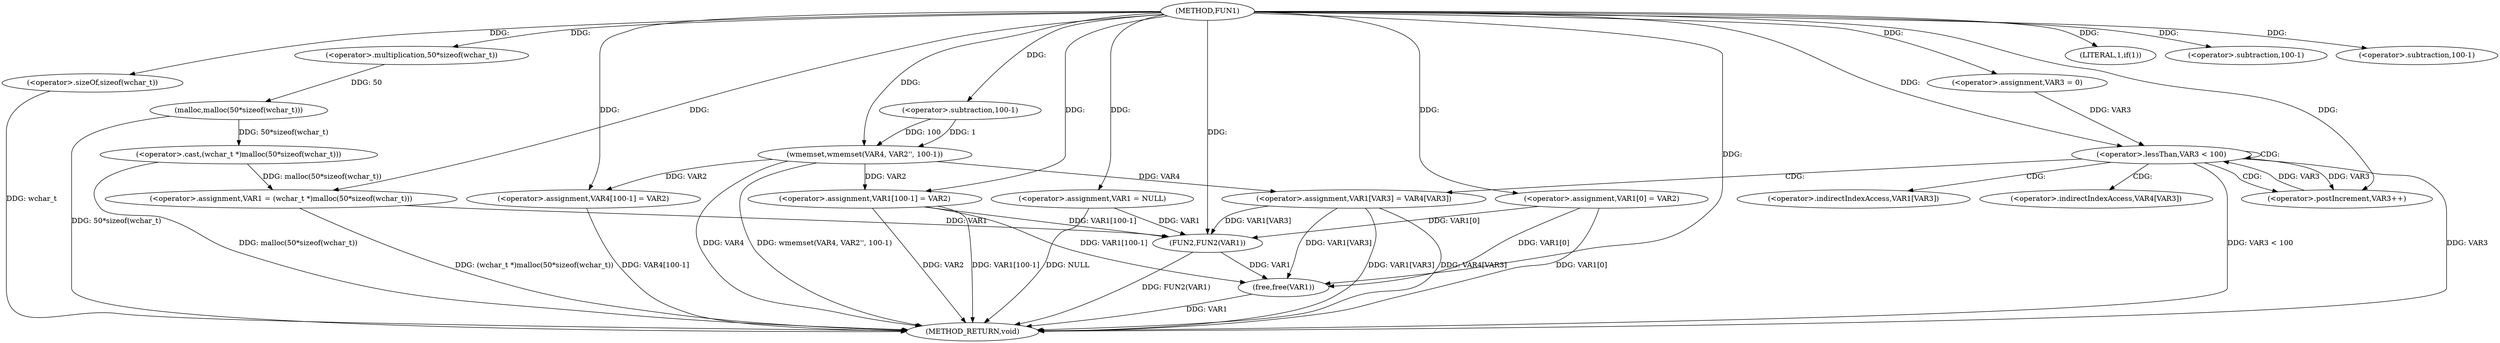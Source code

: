 digraph FUN1 {  
"1000100" [label = "(METHOD,FUN1)" ]
"1000167" [label = "(METHOD_RETURN,void)" ]
"1000103" [label = "(<operator>.assignment,VAR1 = NULL)" ]
"1000107" [label = "(LITERAL,1,if(1))" ]
"1000109" [label = "(<operator>.assignment,VAR1 = (wchar_t *)malloc(50*sizeof(wchar_t)))" ]
"1000111" [label = "(<operator>.cast,(wchar_t *)malloc(50*sizeof(wchar_t)))" ]
"1000113" [label = "(malloc,malloc(50*sizeof(wchar_t)))" ]
"1000114" [label = "(<operator>.multiplication,50*sizeof(wchar_t))" ]
"1000116" [label = "(<operator>.sizeOf,sizeof(wchar_t))" ]
"1000118" [label = "(<operator>.assignment,VAR1[0] = VAR2)" ]
"1000126" [label = "(wmemset,wmemset(VAR4, VAR2'', 100-1))" ]
"1000129" [label = "(<operator>.subtraction,100-1)" ]
"1000132" [label = "(<operator>.assignment,VAR4[100-1] = VAR2)" ]
"1000135" [label = "(<operator>.subtraction,100-1)" ]
"1000140" [label = "(<operator>.assignment,VAR3 = 0)" ]
"1000143" [label = "(<operator>.lessThan,VAR3 < 100)" ]
"1000146" [label = "(<operator>.postIncrement,VAR3++)" ]
"1000149" [label = "(<operator>.assignment,VAR1[VAR3] = VAR4[VAR3])" ]
"1000156" [label = "(<operator>.assignment,VAR1[100-1] = VAR2)" ]
"1000159" [label = "(<operator>.subtraction,100-1)" ]
"1000163" [label = "(FUN2,FUN2(VAR1))" ]
"1000165" [label = "(free,free(VAR1))" ]
"1000150" [label = "(<operator>.indirectIndexAccess,VAR1[VAR3])" ]
"1000153" [label = "(<operator>.indirectIndexAccess,VAR4[VAR3])" ]
  "1000126" -> "1000167"  [ label = "DDG: wmemset(VAR4, VAR2'', 100-1)"] 
  "1000156" -> "1000167"  [ label = "DDG: VAR1[100-1]"] 
  "1000103" -> "1000167"  [ label = "DDG: NULL"] 
  "1000113" -> "1000167"  [ label = "DDG: 50*sizeof(wchar_t)"] 
  "1000132" -> "1000167"  [ label = "DDG: VAR4[100-1]"] 
  "1000111" -> "1000167"  [ label = "DDG: malloc(50*sizeof(wchar_t))"] 
  "1000143" -> "1000167"  [ label = "DDG: VAR3 < 100"] 
  "1000149" -> "1000167"  [ label = "DDG: VAR1[VAR3]"] 
  "1000118" -> "1000167"  [ label = "DDG: VAR1[0]"] 
  "1000116" -> "1000167"  [ label = "DDG: wchar_t"] 
  "1000165" -> "1000167"  [ label = "DDG: VAR1"] 
  "1000143" -> "1000167"  [ label = "DDG: VAR3"] 
  "1000126" -> "1000167"  [ label = "DDG: VAR4"] 
  "1000149" -> "1000167"  [ label = "DDG: VAR4[VAR3]"] 
  "1000163" -> "1000167"  [ label = "DDG: FUN2(VAR1)"] 
  "1000156" -> "1000167"  [ label = "DDG: VAR2"] 
  "1000109" -> "1000167"  [ label = "DDG: (wchar_t *)malloc(50*sizeof(wchar_t))"] 
  "1000100" -> "1000103"  [ label = "DDG: "] 
  "1000100" -> "1000107"  [ label = "DDG: "] 
  "1000111" -> "1000109"  [ label = "DDG: malloc(50*sizeof(wchar_t))"] 
  "1000100" -> "1000109"  [ label = "DDG: "] 
  "1000113" -> "1000111"  [ label = "DDG: 50*sizeof(wchar_t)"] 
  "1000114" -> "1000113"  [ label = "DDG: 50"] 
  "1000100" -> "1000114"  [ label = "DDG: "] 
  "1000100" -> "1000116"  [ label = "DDG: "] 
  "1000100" -> "1000118"  [ label = "DDG: "] 
  "1000100" -> "1000126"  [ label = "DDG: "] 
  "1000129" -> "1000126"  [ label = "DDG: 100"] 
  "1000129" -> "1000126"  [ label = "DDG: 1"] 
  "1000100" -> "1000129"  [ label = "DDG: "] 
  "1000126" -> "1000132"  [ label = "DDG: VAR2"] 
  "1000100" -> "1000132"  [ label = "DDG: "] 
  "1000100" -> "1000135"  [ label = "DDG: "] 
  "1000100" -> "1000140"  [ label = "DDG: "] 
  "1000140" -> "1000143"  [ label = "DDG: VAR3"] 
  "1000146" -> "1000143"  [ label = "DDG: VAR3"] 
  "1000100" -> "1000143"  [ label = "DDG: "] 
  "1000143" -> "1000146"  [ label = "DDG: VAR3"] 
  "1000100" -> "1000146"  [ label = "DDG: "] 
  "1000126" -> "1000149"  [ label = "DDG: VAR4"] 
  "1000100" -> "1000156"  [ label = "DDG: "] 
  "1000126" -> "1000156"  [ label = "DDG: VAR2"] 
  "1000100" -> "1000159"  [ label = "DDG: "] 
  "1000156" -> "1000163"  [ label = "DDG: VAR1[100-1]"] 
  "1000103" -> "1000163"  [ label = "DDG: VAR1"] 
  "1000109" -> "1000163"  [ label = "DDG: VAR1"] 
  "1000149" -> "1000163"  [ label = "DDG: VAR1[VAR3]"] 
  "1000118" -> "1000163"  [ label = "DDG: VAR1[0]"] 
  "1000100" -> "1000163"  [ label = "DDG: "] 
  "1000163" -> "1000165"  [ label = "DDG: VAR1"] 
  "1000156" -> "1000165"  [ label = "DDG: VAR1[100-1]"] 
  "1000149" -> "1000165"  [ label = "DDG: VAR1[VAR3]"] 
  "1000118" -> "1000165"  [ label = "DDG: VAR1[0]"] 
  "1000100" -> "1000165"  [ label = "DDG: "] 
  "1000143" -> "1000153"  [ label = "CDG: "] 
  "1000143" -> "1000143"  [ label = "CDG: "] 
  "1000143" -> "1000150"  [ label = "CDG: "] 
  "1000143" -> "1000146"  [ label = "CDG: "] 
  "1000143" -> "1000149"  [ label = "CDG: "] 
}
